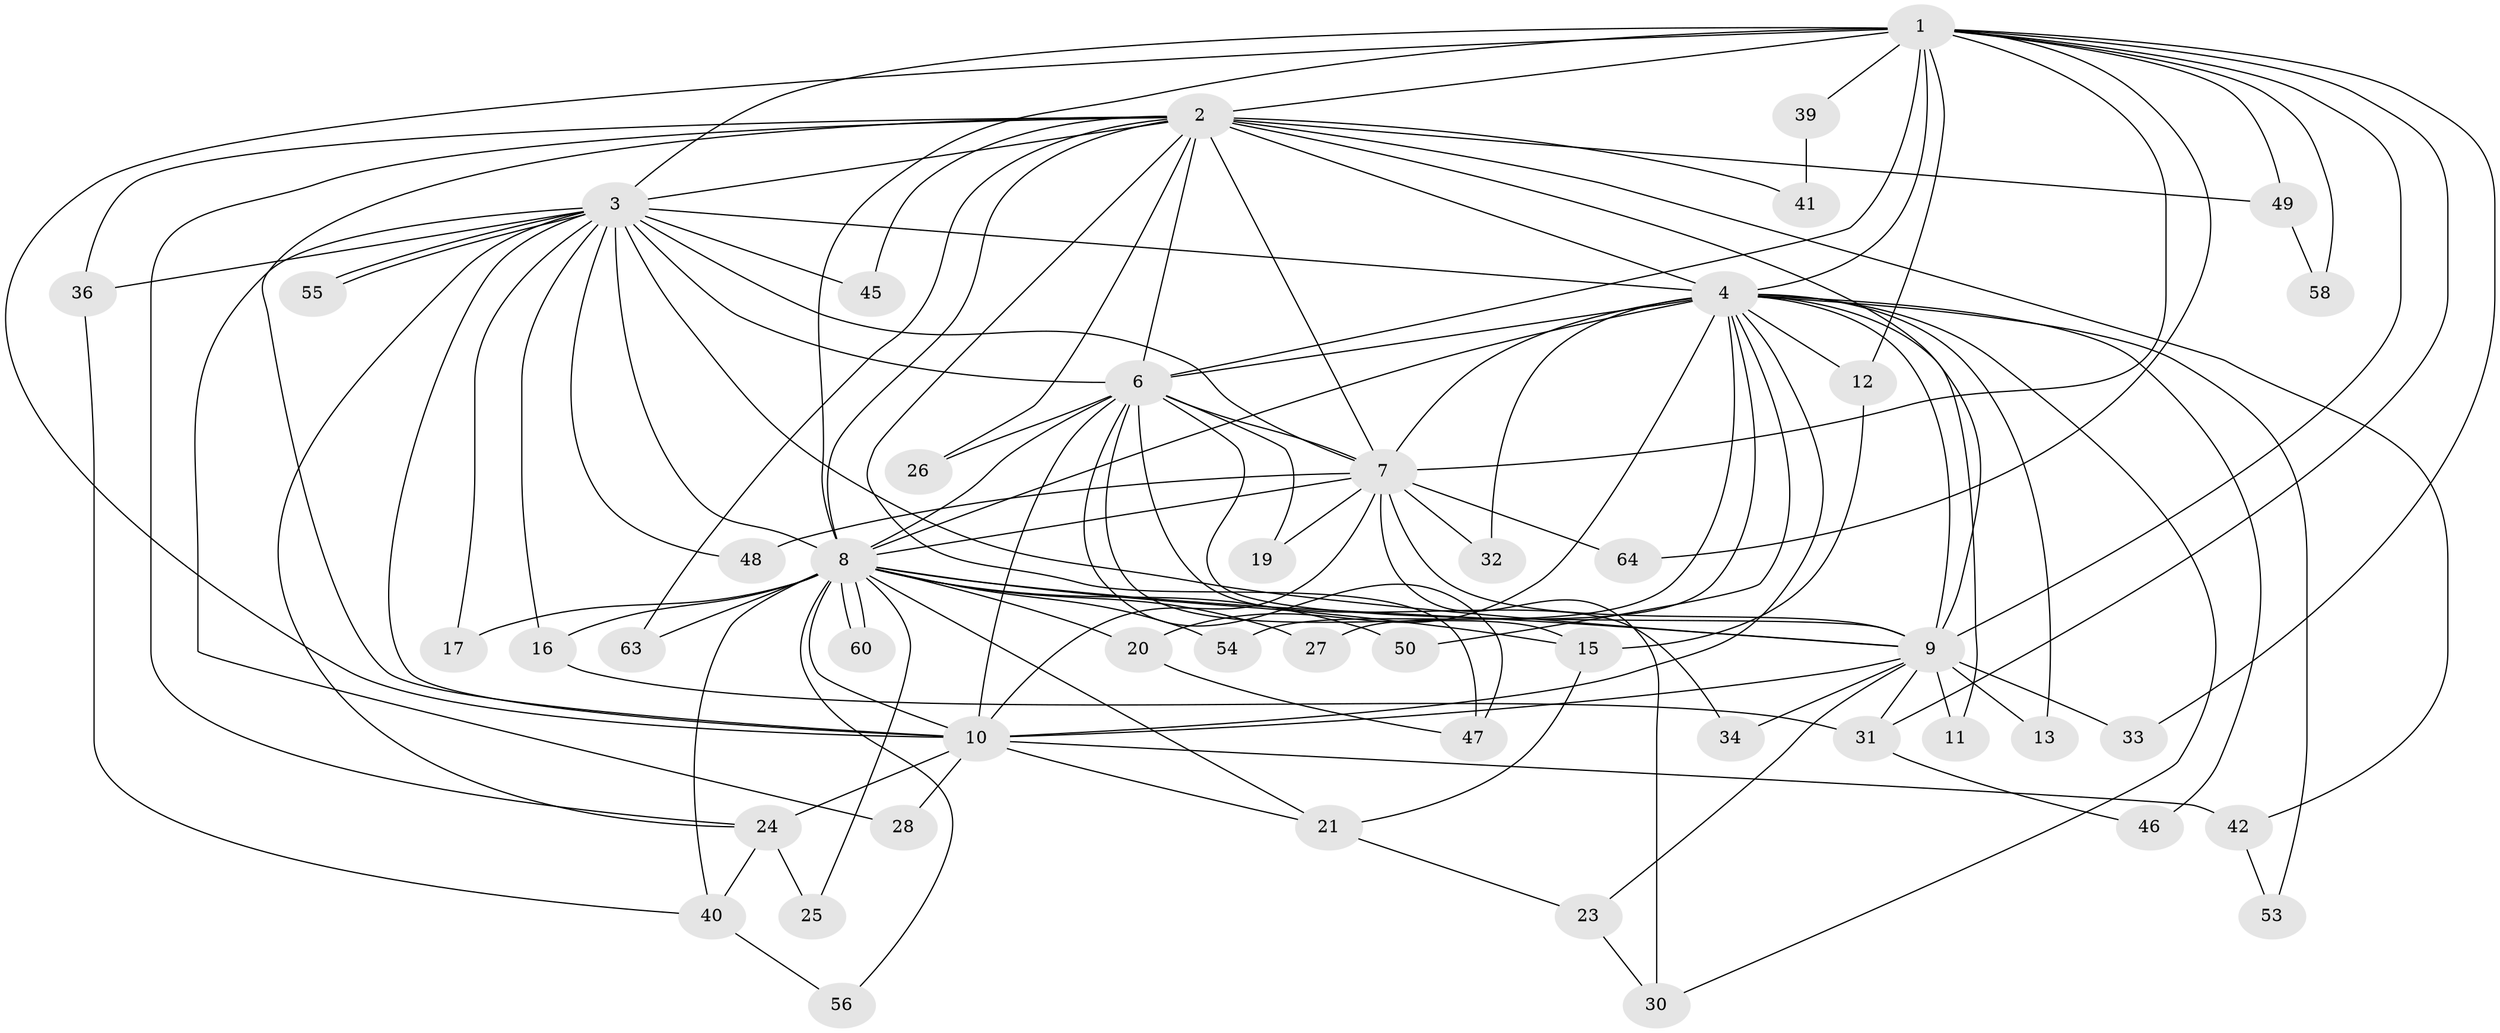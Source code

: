 // Generated by graph-tools (version 1.1) at 2025/23/03/03/25 07:23:44]
// undirected, 48 vertices, 120 edges
graph export_dot {
graph [start="1"]
  node [color=gray90,style=filled];
  1 [super="+35"];
  2 [super="+29"];
  3 [super="+14"];
  4 [super="+5"];
  6 [super="+51"];
  7 [super="+59"];
  8 [super="+22"];
  9 [super="+43"];
  10 [super="+18"];
  11;
  12;
  13;
  15 [super="+44"];
  16;
  17;
  19;
  20;
  21 [super="+62"];
  23;
  24 [super="+38"];
  25;
  26;
  27;
  28;
  30 [super="+52"];
  31 [super="+37"];
  32;
  33;
  34;
  36 [super="+61"];
  39;
  40;
  41;
  42;
  45;
  46;
  47;
  48;
  49;
  50 [super="+57"];
  53;
  54;
  55;
  56;
  58;
  60;
  63;
  64;
  1 -- 2;
  1 -- 3 [weight=2];
  1 -- 4 [weight=2];
  1 -- 6;
  1 -- 7;
  1 -- 8;
  1 -- 9;
  1 -- 10;
  1 -- 12;
  1 -- 33;
  1 -- 39 [weight=2];
  1 -- 49;
  1 -- 58;
  1 -- 64;
  1 -- 31;
  2 -- 3;
  2 -- 4 [weight=3];
  2 -- 6;
  2 -- 7 [weight=2];
  2 -- 8;
  2 -- 9;
  2 -- 10;
  2 -- 24;
  2 -- 26;
  2 -- 36;
  2 -- 41;
  2 -- 42;
  2 -- 45;
  2 -- 47;
  2 -- 49;
  2 -- 63;
  3 -- 4 [weight=2];
  3 -- 6;
  3 -- 7;
  3 -- 8 [weight=2];
  3 -- 9;
  3 -- 10;
  3 -- 16;
  3 -- 24;
  3 -- 28;
  3 -- 36;
  3 -- 45;
  3 -- 55;
  3 -- 55;
  3 -- 17;
  3 -- 48;
  4 -- 6 [weight=2];
  4 -- 7 [weight=2];
  4 -- 8 [weight=2];
  4 -- 9 [weight=3];
  4 -- 10 [weight=2];
  4 -- 13;
  4 -- 20;
  4 -- 32;
  4 -- 50 [weight=2];
  4 -- 53;
  4 -- 54;
  4 -- 11;
  4 -- 12;
  4 -- 46;
  4 -- 27;
  4 -- 30;
  6 -- 7;
  6 -- 8;
  6 -- 9;
  6 -- 10 [weight=2];
  6 -- 19;
  6 -- 26;
  6 -- 34;
  6 -- 47;
  6 -- 15;
  7 -- 8 [weight=2];
  7 -- 9;
  7 -- 10;
  7 -- 19;
  7 -- 30;
  7 -- 32;
  7 -- 48;
  7 -- 64;
  8 -- 9;
  8 -- 10;
  8 -- 15;
  8 -- 16;
  8 -- 17;
  8 -- 20;
  8 -- 25;
  8 -- 27;
  8 -- 40;
  8 -- 50;
  8 -- 54;
  8 -- 56;
  8 -- 60;
  8 -- 60;
  8 -- 63;
  8 -- 21;
  9 -- 10;
  9 -- 11;
  9 -- 13;
  9 -- 23;
  9 -- 31;
  9 -- 33;
  9 -- 34;
  10 -- 42;
  10 -- 28;
  10 -- 21;
  10 -- 24;
  12 -- 15;
  15 -- 21;
  16 -- 31;
  20 -- 47;
  21 -- 23;
  23 -- 30;
  24 -- 25;
  24 -- 40;
  31 -- 46;
  36 -- 40;
  39 -- 41;
  40 -- 56;
  42 -- 53;
  49 -- 58;
}
